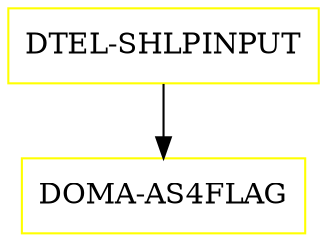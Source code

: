 digraph G {
  "DTEL-SHLPINPUT" [shape=box,color=yellow];
  "DOMA-AS4FLAG" [shape=box,color=yellow,URL="./DOMA_AS4FLAG.html"];
  "DTEL-SHLPINPUT" -> "DOMA-AS4FLAG";
}
